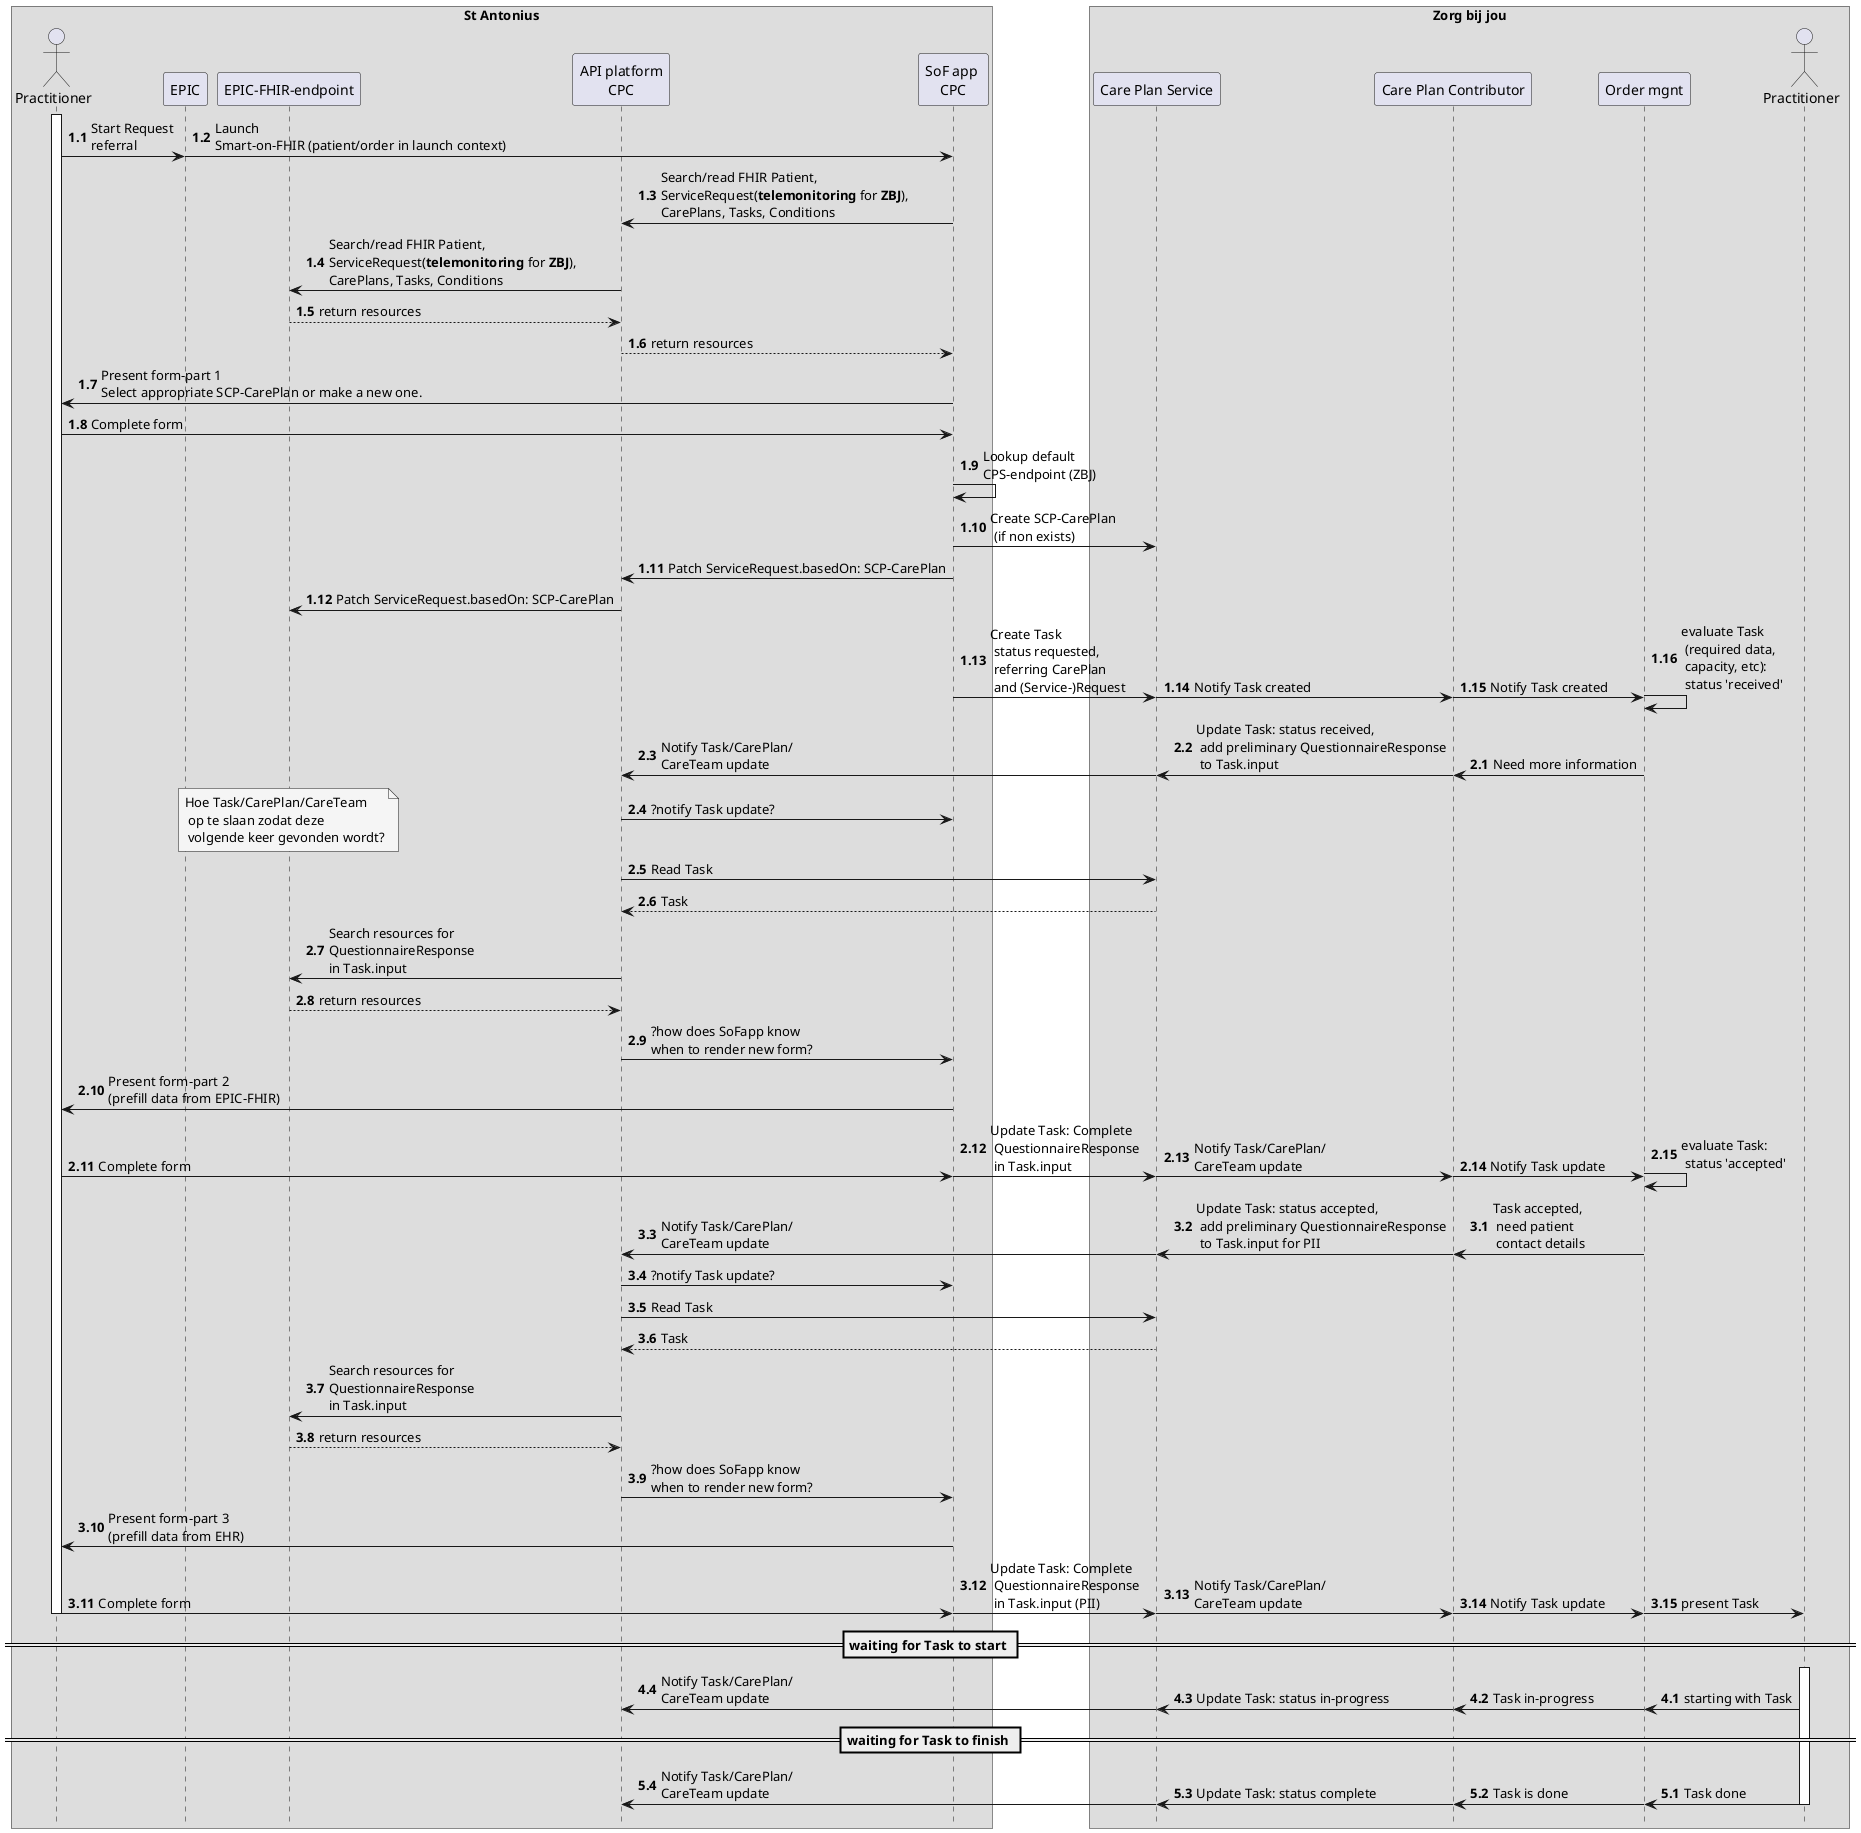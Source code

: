 @startuml usecase-homemonitoring-onboarding-antonius

!pragma teoz true

box St Antonius
    actor "Practitioner" as Practitioner1
    participant "EPIC" as EHR1
    participant "EPIC-FHIR-endpoint" as FHIR1
    participant "API platform\nCPC" as CPC1
    participant "SoF app \nCPC" as SoFapp
end box
box Zorg bij jou
    participant "Care Plan Service" as CPS
    participant "Care Plan Contributor" as CPC2
    participant "Order mgnt" as EHR2
    actor "Practitioner" as Practitioner2
end box

hide footbox

autonumber 1.1

activate Practitioner1
Practitioner1 -> EHR1 : Start Request\nreferral
&EHR1 -> SoFapp : Launch\nSmart-on-FHIR (patient/order in launch context)
SoFapp -> CPC1 : Search/read FHIR Patient,\nServiceRequest(**telemonitoring** for **ZBJ**),\nCarePlans, Tasks, Conditions 
CPC1 -> FHIR1 : Search/read FHIR Patient,\nServiceRequest(**telemonitoring** for **ZBJ**),\nCarePlans, Tasks, Conditions
FHIR1 --> CPC1 : return resources
CPC1 --> SoFapp : return resources
SoFapp -> Practitioner1 : <color #black>Present form-part 1\nSelect appropriate SCP-CarePlan or make a new one.

Practitioner1 -> SoFapp : <color #black>Complete form

SoFapp -> SoFapp : Lookup default\nCPS-endpoint (ZBJ)
SoFapp -> CPS : Create SCP-CarePlan\n (if non exists)
SoFapp -> CPC1 : Patch ServiceRequest.basedOn: SCP-CarePlan
CPC1 -> FHIR1 : Patch ServiceRequest.basedOn: SCP-CarePlan

SoFapp -> CPS : Create Task\n status requested,\n referring CarePlan\n and (Service-)Request
& CPS -> CPC2  : Notify Task created
& CPC2 -> EHR2  : Notify Task created
& EHR2 -> EHR2 : <color #black>evaluate Task\n <color #black>(required data,\n <color #black>capacity, etc):\n <color #black>status 'received'

autonumber inc a

EHR2 -> CPC2 : <color #black>Need more information
& CPC2 -> CPS  : <color #black>Update Task: status received,\n <color #black>add preliminary QuestionnaireResponse\n <color #black>to Task.input
& CPS -> CPC1 : <color #black>Notify Task/CarePlan/\nCareTeam update
CPC1 -> SoFapp : ?notify Task update?
& note over FHIR1 #WhiteSmoke
Hoe Task/CarePlan/CareTeam 
 op te slaan zodat deze 
 volgende keer gevonden wordt?
end note
CPC1 -> CPS : Read Task
CPS --> CPC1 : Task
CPC1 -> FHIR1 : Search resources for\nQuestionnaireResponse\nin Task.input
FHIR1 --> CPC1 : return resources
CPC1 -> SoFapp : ?how does SoFapp know \nwhen to render new form?

SoFapp -> Practitioner1 : <color #black>Present form-part 2\n<color #black>(prefill data from EPIC-FHIR)

Practitioner1 -> SoFapp : <color #black>Complete form
& SoFapp -> CPS : <color #black>Update Task: Complete\n <color #black>QuestionnaireResponse\n <color #black>in Task.input
& CPS -> CPC2 : <color #black>Notify Task/CarePlan/\nCareTeam update
& CPC2 -> EHR2 : <color #black>Notify Task update
& EHR2 -> EHR2 : evaluate Task:\n status 'accepted'

autonumber inc a

EHR2 -> CPC2 : Task accepted,\n <color #black>need patient\n <color #black>contact details
& CPC2 -> CPS : Update Task: status accepted,\n <color #black>add preliminary QuestionnaireResponse\n <color #black>to Task.input for PII
& CPS -> CPC1 : Notify Task/CarePlan/\nCareTeam update
CPC1 -> SoFapp : ?notify Task update?
CPC1 -> CPS : Read Task
CPS --> CPC1 : Task
CPC1 -> FHIR1 : Search resources for\nQuestionnaireResponse\nin Task.input
FHIR1 --> CPC1 : return resources
CPC1 -> SoFapp : ?how does SoFapp know \nwhen to render new form?
SoFapp -> Practitioner1 : <color #black>Present form-part 3\n<color #black>(prefill data from EHR)

Practitioner1 -> SoFapp : <color #black>Complete form
& SoFapp -> CPS : <color #black>Update Task: Complete\n <color #black>QuestionnaireResponse\n <color #black>in Task.input (PII)
& CPS -> CPC2 : <color #black>Notify Task/CarePlan/\nCareTeam update
& CPC2 -> EHR2 : <color #black>Notify Task update
& EHR2 -> Practitioner2 : present Task
deactivate Practitioner1

== waiting for Task to start ==

autonumber inc a

activate Practitioner2
Practitioner2 -> EHR2 : starting with Task
& EHR2 -> CPC2 : Task in-progress
& CPC2 -> CPS : Update Task: status in-progress
& CPS -> CPC1 : Notify Task/CarePlan/\nCareTeam update

== waiting for Task to finish ==

autonumber inc a

Practitioner2 -> EHR2 : Task done
& EHR2 -> CPC2 : Task is done
& CPC2 -> CPS : Update Task: status complete
& CPS -> CPC1 : Notify Task/CarePlan/\nCareTeam update
deactivate Practitioner2
@enduml